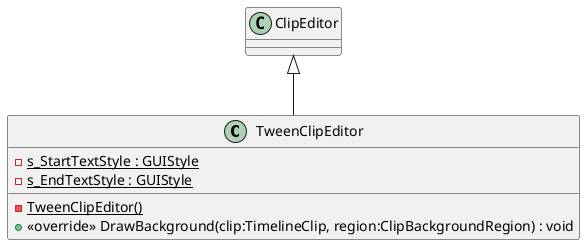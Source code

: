 @startuml
class TweenClipEditor {
    {static} - s_StartTextStyle : GUIStyle
    {static} - s_EndTextStyle : GUIStyle
    {static} - TweenClipEditor()
    + <<override>> DrawBackground(clip:TimelineClip, region:ClipBackgroundRegion) : void
}
ClipEditor <|-- TweenClipEditor
@enduml
